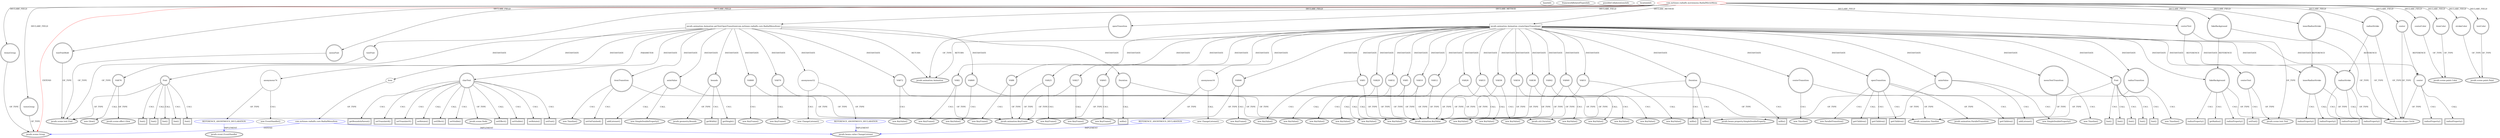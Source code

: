 digraph {
baseInfo[graphId=969,category="extension_graph",isAnonymous=false,possibleRelation=true]
frameworkRelatedTypesInfo[0="javafx.scene.Group"]
possibleCollaborationsInfo[0="969~CLIENT_METHOD_DECLARATION-INSTANTIATION-~javafx.scene.Group ~javafx.event.EventHandler ~false~true",1="969~CLIENT_METHOD_DECLARATION-INSTANTIATION-~javafx.scene.Group ~javafx.beans.value.ChangeListener ~false~true",2="969~CLIENT_METHOD_DECLARATION-PARAMETER_DECLARATION-~javafx.scene.Group ~javafx.scene.Group javafx.beans.value.ChangeListener ~false~false"]
locationInfo[projectName="MrLoNee-RadialFx",filePath="/MrLoNee-RadialFx/RadialFx-master/src/com/mrlonee/radialfx/moviemenu/RadialMovieMenu.java",contextSignature="RadialMovieMenu",graphId="969"]
0[label="com.mrlonee.radialfx.moviemenu.RadialMovieMenu",vertexType="ROOT_CLIENT_CLASS_DECLARATION",isFrameworkType=false,color=red]
1[label="javafx.scene.Group",vertexType="FRAMEWORK_CLASS_TYPE",isFrameworkType=true,peripheries=2]
2[label="center",vertexType="FIELD_DECLARATION",isFrameworkType=true,peripheries=2,shape=circle]
3[label="javafx.scene.shape.Circle",vertexType="FRAMEWORK_CLASS_TYPE",isFrameworkType=true,peripheries=2]
4[label="centerColor",vertexType="FIELD_DECLARATION",isFrameworkType=true,peripheries=2,shape=circle]
5[label="javafx.scene.paint.Color",vertexType="FRAMEWORK_CLASS_TYPE",isFrameworkType=true,peripheries=2]
6[label="centerText",vertexType="FIELD_DECLARATION",isFrameworkType=true,peripheries=2,shape=circle]
7[label="javafx.scene.text.Text",vertexType="FRAMEWORK_CLASS_TYPE",isFrameworkType=true,peripheries=2]
8[label="fakeBackground",vertexType="FIELD_DECLARATION",isFrameworkType=true,peripheries=2,shape=circle]
10[label="innerRadiusStroke",vertexType="FIELD_DECLARATION",isFrameworkType=true,peripheries=2,shape=circle]
12[label="itemColor",vertexType="FIELD_DECLARATION",isFrameworkType=true,peripheries=2,shape=circle]
14[label="itemsGroup",vertexType="FIELD_DECLARATION",isFrameworkType=true,peripheries=2,shape=circle]
16[label="menuFont",vertexType="FIELD_DECLARATION",isFrameworkType=true,peripheries=2,shape=circle]
17[label="javafx.scene.text.Font",vertexType="FRAMEWORK_CLASS_TYPE",isFrameworkType=true,peripheries=2]
18[label="openTransition",vertexType="FIELD_DECLARATION",isFrameworkType=true,peripheries=2,shape=circle]
19[label="javafx.animation.Animation",vertexType="FRAMEWORK_CLASS_TYPE",isFrameworkType=true,peripheries=2]
20[label="radiusStroke",vertexType="FIELD_DECLARATION",isFrameworkType=true,peripheries=2,shape=circle]
22[label="strokeColor",vertexType="FIELD_DECLARATION",isFrameworkType=true,peripheries=2,shape=circle]
23[label="javafx.scene.paint.Paint",vertexType="FRAMEWORK_CLASS_TYPE",isFrameworkType=true,peripheries=2]
24[label="textColor",vertexType="FIELD_DECLARATION",isFrameworkType=true,peripheries=2,shape=circle]
26[label="textFont",vertexType="FIELD_DECLARATION",isFrameworkType=true,peripheries=2,shape=circle]
28[label="textFontBold",vertexType="FIELD_DECLARATION",isFrameworkType=true,peripheries=2,shape=circle]
30[label="textsGroup",vertexType="FIELD_DECLARATION",isFrameworkType=true,peripheries=2,shape=circle]
32[label="javafx.animation.Animation createOpenTransition()",vertexType="CLIENT_METHOD_DECLARATION",isFrameworkType=false,shape=box]
35[label="openTransition",vertexType="VARIABLE_EXPRESION",isFrameworkType=true,peripheries=2,shape=circle]
36[label="javafx.animation.ParallelTransition",vertexType="FRAMEWORK_CLASS_TYPE",isFrameworkType=true,peripheries=2]
34[label="new ParallelTransition()",vertexType="CONSTRUCTOR_CALL",isFrameworkType=true,peripheries=2]
38[label="centerTransition",vertexType="VARIABLE_EXPRESION",isFrameworkType=true,peripheries=2,shape=circle]
39[label="javafx.animation.Timeline",vertexType="FRAMEWORK_CLASS_TYPE",isFrameworkType=true,peripheries=2]
37[label="new Timeline()",vertexType="CONSTRUCTOR_CALL",isFrameworkType=true,peripheries=2]
41[label="VAR2",vertexType="VARIABLE_EXPRESION",isFrameworkType=true,peripheries=2,shape=circle]
42[label="javafx.animation.KeyFrame",vertexType="FRAMEWORK_CLASS_TYPE",isFrameworkType=true,peripheries=2]
40[label="new KeyFrame()",vertexType="CONSTRUCTOR_CALL",isFrameworkType=true,peripheries=2]
44[label="VAR3",vertexType="VARIABLE_EXPRESION",isFrameworkType=true,peripheries=2,shape=circle]
45[label="javafx.animation.KeyValue",vertexType="FRAMEWORK_CLASS_TYPE",isFrameworkType=true,peripheries=2]
43[label="new KeyValue()",vertexType="CONSTRUCTOR_CALL",isFrameworkType=true,peripheries=2]
46[label="center",vertexType="VARIABLE_EXPRESION",isFrameworkType=true,peripheries=2,shape=circle]
47[label="radiusProperty()",vertexType="INSIDE_CALL",isFrameworkType=true,peripheries=2,shape=box]
50[label="VAR5",vertexType="VARIABLE_EXPRESION",isFrameworkType=true,peripheries=2,shape=circle]
49[label="new KeyValue()",vertexType="CONSTRUCTOR_CALL",isFrameworkType=true,peripheries=2]
52[label="fakeBackground",vertexType="VARIABLE_EXPRESION",isFrameworkType=true,peripheries=2,shape=circle]
53[label="radiusProperty()",vertexType="INSIDE_CALL",isFrameworkType=true,peripheries=2,shape=box]
56[label="getRadius()",vertexType="INSIDE_CALL",isFrameworkType=true,peripheries=2,shape=box]
58[label="VAR8",vertexType="VARIABLE_EXPRESION",isFrameworkType=true,peripheries=2,shape=circle]
57[label="new KeyFrame()",vertexType="CONSTRUCTOR_CALL",isFrameworkType=true,peripheries=2]
60[label="Duration",vertexType="VARIABLE_EXPRESION",isFrameworkType=true,peripheries=2,shape=circle]
62[label="javafx.util.Duration",vertexType="FRAMEWORK_CLASS_TYPE",isFrameworkType=true,peripheries=2]
61[label="millis()",vertexType="INSIDE_CALL",isFrameworkType=true,peripheries=2,shape=box]
64[label="VAR10",vertexType="VARIABLE_EXPRESION",isFrameworkType=true,peripheries=2,shape=circle]
63[label="new KeyValue()",vertexType="CONSTRUCTOR_CALL",isFrameworkType=true,peripheries=2]
67[label="radiusProperty()",vertexType="INSIDE_CALL",isFrameworkType=true,peripheries=2,shape=box]
69[label="VAR12",vertexType="VARIABLE_EXPRESION",isFrameworkType=true,peripheries=2,shape=circle]
68[label="new KeyValue()",vertexType="CONSTRUCTOR_CALL",isFrameworkType=true,peripheries=2]
72[label="radiusProperty()",vertexType="INSIDE_CALL",isFrameworkType=true,peripheries=2,shape=box]
74[label="getChildren()",vertexType="INSIDE_CALL",isFrameworkType=true,peripheries=2,shape=box]
76[label="animValue",vertexType="VARIABLE_EXPRESION",isFrameworkType=true,peripheries=2,shape=circle]
77[label="javafx.beans.property.SimpleDoubleProperty",vertexType="FRAMEWORK_CLASS_TYPE",isFrameworkType=true,peripheries=2]
75[label="new SimpleDoubleProperty()",vertexType="CONSTRUCTOR_CALL",isFrameworkType=true,peripheries=2]
79[label="anonymous16",vertexType="VARIABLE_EXPRESION",isFrameworkType=false,shape=circle]
80[label="REFERENCE_ANONYMOUS_DECLARATION",vertexType="REFERENCE_ANONYMOUS_DECLARATION",isFrameworkType=false,color=blue]
81[label="javafx.beans.value.ChangeListener",vertexType="FRAMEWORK_INTERFACE_TYPE",isFrameworkType=true,peripheries=2]
78[label="new ChangeListener()",vertexType="CONSTRUCTOR_CALL",isFrameworkType=false]
82[label="centerText",vertexType="VARIABLE_EXPRESION",isFrameworkType=true,peripheries=2,shape=circle]
83[label="setFont()",vertexType="INSIDE_CALL",isFrameworkType=true,peripheries=2,shape=box]
85[label="Font",vertexType="VARIABLE_EXPRESION",isFrameworkType=true,peripheries=2,shape=circle]
86[label="font()",vertexType="INSIDE_CALL",isFrameworkType=true,peripheries=2,shape=box]
89[label="font()",vertexType="INSIDE_CALL",isFrameworkType=true,peripheries=2,shape=box]
91[label="font()",vertexType="INSIDE_CALL",isFrameworkType=true,peripheries=2,shape=box]
93[label="font()",vertexType="INSIDE_CALL",isFrameworkType=true,peripheries=2,shape=box]
95[label="font()",vertexType="INSIDE_CALL",isFrameworkType=true,peripheries=2,shape=box]
97[label="addListener()",vertexType="INSIDE_CALL",isFrameworkType=true,peripheries=2,shape=box]
99[label="menuTextTransition",vertexType="VARIABLE_EXPRESION",isFrameworkType=true,peripheries=2,shape=circle]
98[label="new Timeline()",vertexType="CONSTRUCTOR_CALL",isFrameworkType=true,peripheries=2]
102[label="VAR25",vertexType="VARIABLE_EXPRESION",isFrameworkType=true,peripheries=2,shape=circle]
101[label="new KeyFrame()",vertexType="CONSTRUCTOR_CALL",isFrameworkType=true,peripheries=2]
105[label="VAR26",vertexType="VARIABLE_EXPRESION",isFrameworkType=true,peripheries=2,shape=circle]
104[label="new KeyValue()",vertexType="CONSTRUCTOR_CALL",isFrameworkType=true,peripheries=2]
108[label="VAR27",vertexType="VARIABLE_EXPRESION",isFrameworkType=true,peripheries=2,shape=circle]
107[label="new KeyFrame()",vertexType="CONSTRUCTOR_CALL",isFrameworkType=true,peripheries=2]
111[label="millis()",vertexType="INSIDE_CALL",isFrameworkType=true,peripheries=2,shape=box]
113[label="VAR29",vertexType="VARIABLE_EXPRESION",isFrameworkType=true,peripheries=2,shape=circle]
112[label="new KeyValue()",vertexType="CONSTRUCTOR_CALL",isFrameworkType=true,peripheries=2]
116[label="getChildren()",vertexType="INSIDE_CALL",isFrameworkType=true,peripheries=2,shape=box]
118[label="VAR31",vertexType="VARIABLE_EXPRESION",isFrameworkType=true,peripheries=2,shape=circle]
117[label="new KeyValue()",vertexType="CONSTRUCTOR_CALL",isFrameworkType=true,peripheries=2]
121[label="VAR32",vertexType="VARIABLE_EXPRESION",isFrameworkType=true,peripheries=2,shape=circle]
120[label="new KeyValue()",vertexType="CONSTRUCTOR_CALL",isFrameworkType=true,peripheries=2]
124[label="VAR33",vertexType="VARIABLE_EXPRESION",isFrameworkType=true,peripheries=2,shape=circle]
123[label="new KeyValue()",vertexType="CONSTRUCTOR_CALL",isFrameworkType=true,peripheries=2]
127[label="VAR34",vertexType="VARIABLE_EXPRESION",isFrameworkType=true,peripheries=2,shape=circle]
126[label="new KeyValue()",vertexType="CONSTRUCTOR_CALL",isFrameworkType=true,peripheries=2]
130[label="getChildren()",vertexType="INSIDE_CALL",isFrameworkType=true,peripheries=2,shape=box]
132[label="VAR36",vertexType="VARIABLE_EXPRESION",isFrameworkType=true,peripheries=2,shape=circle]
131[label="new KeyValue()",vertexType="CONSTRUCTOR_CALL",isFrameworkType=true,peripheries=2]
134[label="radiusStroke",vertexType="VARIABLE_EXPRESION",isFrameworkType=true,peripheries=2,shape=circle]
135[label="radiusProperty()",vertexType="INSIDE_CALL",isFrameworkType=true,peripheries=2,shape=box]
138[label="VAR38",vertexType="VARIABLE_EXPRESION",isFrameworkType=true,peripheries=2,shape=circle]
137[label="new KeyValue()",vertexType="CONSTRUCTOR_CALL",isFrameworkType=true,peripheries=2]
140[label="innerRadiusStroke",vertexType="VARIABLE_EXPRESION",isFrameworkType=true,peripheries=2,shape=circle]
141[label="radiusProperty()",vertexType="INSIDE_CALL",isFrameworkType=true,peripheries=2,shape=box]
144[label="VAR40",vertexType="VARIABLE_EXPRESION",isFrameworkType=true,peripheries=2,shape=circle]
143[label="new KeyValue()",vertexType="CONSTRUCTOR_CALL",isFrameworkType=true,peripheries=2]
147[label="radiusProperty()",vertexType="INSIDE_CALL",isFrameworkType=true,peripheries=2,shape=box]
149[label="VAR42",vertexType="VARIABLE_EXPRESION",isFrameworkType=true,peripheries=2,shape=circle]
148[label="new KeyValue()",vertexType="CONSTRUCTOR_CALL",isFrameworkType=true,peripheries=2]
152[label="radiusProperty()",vertexType="INSIDE_CALL",isFrameworkType=true,peripheries=2,shape=box]
154[label="radiusTransition",vertexType="VARIABLE_EXPRESION",isFrameworkType=true,peripheries=2,shape=circle]
153[label="new Timeline()",vertexType="CONSTRUCTOR_CALL",isFrameworkType=true,peripheries=2]
157[label="VAR45",vertexType="VARIABLE_EXPRESION",isFrameworkType=true,peripheries=2,shape=circle]
156[label="new KeyFrame()",vertexType="CONSTRUCTOR_CALL",isFrameworkType=true,peripheries=2]
160[label="VAR46",vertexType="VARIABLE_EXPRESION",isFrameworkType=true,peripheries=2,shape=circle]
159[label="new KeyFrame()",vertexType="CONSTRUCTOR_CALL",isFrameworkType=true,peripheries=2]
163[label="millis()",vertexType="INSIDE_CALL",isFrameworkType=true,peripheries=2,shape=box]
165[label="getChildren()",vertexType="INSIDE_CALL",isFrameworkType=true,peripheries=2,shape=box]
166[label="javafx.animation.Animation getTextOpenTransition(com.mrlonee.radialfx.core.RadialMenuItem)",vertexType="CLIENT_METHOD_DECLARATION",isFrameworkType=false,shape=box]
168[label="item",vertexType="PARAMETER_DECLARATION",isFrameworkType=false]
169[label="com.mrlonee.radialfx.core.RadialMenuItem",vertexType="REFERENCE_CLIENT_CLASS_DECLARATION",isFrameworkType=false,color=blue]
172[label="charText",vertexType="VARIABLE_EXPRESION",isFrameworkType=true,peripheries=2,shape=circle]
174[label="javafx.scene.Node",vertexType="FRAMEWORK_CLASS_TYPE",isFrameworkType=true,peripheries=2]
173[label="setEffect()",vertexType="INSIDE_CALL",isFrameworkType=true,peripheries=2,shape=box]
176[label="setVisible()",vertexType="INSIDE_CALL",isFrameworkType=true,peripheries=2,shape=box]
178[label="animValue",vertexType="VARIABLE_EXPRESION",isFrameworkType=true,peripheries=2,shape=circle]
177[label="new SimpleDoubleProperty()",vertexType="CONSTRUCTOR_CALL",isFrameworkType=true,peripheries=2]
181[label="anonymous52",vertexType="VARIABLE_EXPRESION",isFrameworkType=false,shape=circle]
182[label="REFERENCE_ANONYMOUS_DECLARATION",vertexType="REFERENCE_ANONYMOUS_DECLARATION",isFrameworkType=false,color=blue]
180[label="new ChangeListener()",vertexType="CONSTRUCTOR_CALL",isFrameworkType=false]
185[label="setRotate()",vertexType="INSIDE_CALL",isFrameworkType=true,peripheries=2,shape=box]
187[label="setFont()",vertexType="INSIDE_CALL",isFrameworkType=true,peripheries=2,shape=box]
189[label="getBoundsInParent()",vertexType="INSIDE_CALL",isFrameworkType=true,peripheries=2,shape=box]
190[label="bounds",vertexType="VARIABLE_EXPRESION",isFrameworkType=true,peripheries=2,shape=circle]
192[label="javafx.geometry.Bounds",vertexType="FRAMEWORK_CLASS_TYPE",isFrameworkType=true,peripheries=2]
191[label="getWidth()",vertexType="INSIDE_CALL",isFrameworkType=true,peripheries=2,shape=box]
194[label="getHeight()",vertexType="INSIDE_CALL",isFrameworkType=true,peripheries=2,shape=box]
196[label="setTranslateX()",vertexType="INSIDE_CALL",isFrameworkType=true,peripheries=2,shape=box]
198[label="setTranslateY()",vertexType="INSIDE_CALL",isFrameworkType=true,peripheries=2,shape=box]
200[label="setRotate()",vertexType="INSIDE_CALL",isFrameworkType=true,peripheries=2,shape=box]
201[label="Font",vertexType="VARIABLE_EXPRESION",isFrameworkType=true,peripheries=2,shape=circle]
202[label="font()",vertexType="INSIDE_CALL",isFrameworkType=true,peripheries=2,shape=box]
205[label="font()",vertexType="INSIDE_CALL",isFrameworkType=true,peripheries=2,shape=box]
207[label="font()",vertexType="INSIDE_CALL",isFrameworkType=true,peripheries=2,shape=box]
209[label="font()",vertexType="INSIDE_CALL",isFrameworkType=true,peripheries=2,shape=box]
211[label="font()",vertexType="INSIDE_CALL",isFrameworkType=true,peripheries=2,shape=box]
213[label="addListener()",vertexType="INSIDE_CALL",isFrameworkType=true,peripheries=2,shape=box]
215[label="itemTransition",vertexType="VARIABLE_EXPRESION",isFrameworkType=true,peripheries=2,shape=circle]
214[label="new Timeline()",vertexType="CONSTRUCTOR_CALL",isFrameworkType=true,peripheries=2]
218[label="VAR68",vertexType="VARIABLE_EXPRESION",isFrameworkType=true,peripheries=2,shape=circle]
217[label="new KeyFrame()",vertexType="CONSTRUCTOR_CALL",isFrameworkType=true,peripheries=2]
221[label="VAR69",vertexType="VARIABLE_EXPRESION",isFrameworkType=true,peripheries=2,shape=circle]
220[label="new KeyValue()",vertexType="CONSTRUCTOR_CALL",isFrameworkType=true,peripheries=2]
224[label="VAR70",vertexType="VARIABLE_EXPRESION",isFrameworkType=true,peripheries=2,shape=circle]
223[label="new KeyFrame()",vertexType="CONSTRUCTOR_CALL",isFrameworkType=true,peripheries=2]
226[label="Duration",vertexType="VARIABLE_EXPRESION",isFrameworkType=true,peripheries=2,shape=circle]
227[label="millis()",vertexType="INSIDE_CALL",isFrameworkType=true,peripheries=2,shape=box]
230[label="VAR72",vertexType="VARIABLE_EXPRESION",isFrameworkType=true,peripheries=2,shape=circle]
229[label="new KeyValue()",vertexType="CONSTRUCTOR_CALL",isFrameworkType=true,peripheries=2]
233[label="setOnFinished()",vertexType="INSIDE_CALL",isFrameworkType=true,peripheries=2,shape=box]
235[label="anonymous74",vertexType="VARIABLE_EXPRESION",isFrameworkType=false,shape=circle]
236[label="REFERENCE_ANONYMOUS_DECLARATION",vertexType="REFERENCE_ANONYMOUS_DECLARATION",isFrameworkType=false,color=blue]
237[label="javafx.event.EventHandler",vertexType="FRAMEWORK_INTERFACE_TYPE",isFrameworkType=true,peripheries=2]
234[label="new EventHandler()",vertexType="CONSTRUCTOR_CALL",isFrameworkType=false]
239[label="setEffect()",vertexType="INSIDE_CALL",isFrameworkType=true,peripheries=2,shape=box]
241[label="VAR76",vertexType="VARIABLE_EXPRESION",isFrameworkType=true,peripheries=2,shape=circle]
242[label="javafx.scene.effect.Glow",vertexType="FRAMEWORK_CLASS_TYPE",isFrameworkType=true,peripheries=2]
240[label="new Glow()",vertexType="CONSTRUCTOR_CALL",isFrameworkType=true,peripheries=2]
244[label="setVisible()",vertexType="INSIDE_CALL",isFrameworkType=true,peripheries=2,shape=box]
0->1[label="EXTEND",color=red]
0->2[label="DECLARE_FIELD"]
2->3[label="OF_TYPE"]
0->4[label="DECLARE_FIELD"]
4->5[label="OF_TYPE"]
0->6[label="DECLARE_FIELD"]
6->7[label="OF_TYPE"]
0->8[label="DECLARE_FIELD"]
8->3[label="OF_TYPE"]
0->10[label="DECLARE_FIELD"]
10->3[label="OF_TYPE"]
0->12[label="DECLARE_FIELD"]
12->5[label="OF_TYPE"]
0->14[label="DECLARE_FIELD"]
14->1[label="OF_TYPE"]
0->16[label="DECLARE_FIELD"]
16->17[label="OF_TYPE"]
0->18[label="DECLARE_FIELD"]
18->19[label="OF_TYPE"]
0->20[label="DECLARE_FIELD"]
20->3[label="OF_TYPE"]
0->22[label="DECLARE_FIELD"]
22->23[label="OF_TYPE"]
0->24[label="DECLARE_FIELD"]
24->23[label="OF_TYPE"]
0->26[label="DECLARE_FIELD"]
26->17[label="OF_TYPE"]
0->28[label="DECLARE_FIELD"]
28->17[label="OF_TYPE"]
0->30[label="DECLARE_FIELD"]
30->1[label="OF_TYPE"]
0->32[label="DECLARE_METHOD"]
32->19[label="RETURN"]
32->35[label="INSTANTIATE"]
35->36[label="OF_TYPE"]
35->34[label="CALL"]
32->38[label="INSTANTIATE"]
38->39[label="OF_TYPE"]
38->37[label="CALL"]
32->41[label="INSTANTIATE"]
41->42[label="OF_TYPE"]
41->40[label="CALL"]
32->44[label="INSTANTIATE"]
44->45[label="OF_TYPE"]
44->43[label="CALL"]
32->46[label="INSTANTIATE"]
2->46[label="REFERENCE"]
46->3[label="OF_TYPE"]
46->47[label="CALL"]
32->50[label="INSTANTIATE"]
50->45[label="OF_TYPE"]
50->49[label="CALL"]
32->52[label="INSTANTIATE"]
8->52[label="REFERENCE"]
52->3[label="OF_TYPE"]
52->53[label="CALL"]
52->56[label="CALL"]
32->58[label="INSTANTIATE"]
58->42[label="OF_TYPE"]
58->57[label="CALL"]
32->60[label="INSTANTIATE"]
60->62[label="OF_TYPE"]
60->61[label="CALL"]
32->64[label="INSTANTIATE"]
64->45[label="OF_TYPE"]
64->63[label="CALL"]
46->67[label="CALL"]
32->69[label="INSTANTIATE"]
69->45[label="OF_TYPE"]
69->68[label="CALL"]
52->72[label="CALL"]
35->74[label="CALL"]
32->76[label="INSTANTIATE"]
76->77[label="OF_TYPE"]
76->75[label="CALL"]
32->79[label="INSTANTIATE"]
80->81[label="IMPLEMENT",color=blue]
79->80[label="OF_TYPE"]
79->78[label="CALL"]
32->82[label="INSTANTIATE"]
6->82[label="REFERENCE"]
82->7[label="OF_TYPE"]
82->83[label="CALL"]
32->85[label="INSTANTIATE"]
85->17[label="OF_TYPE"]
85->86[label="CALL"]
85->89[label="CALL"]
85->91[label="CALL"]
85->93[label="CALL"]
85->95[label="CALL"]
76->97[label="CALL"]
32->99[label="INSTANTIATE"]
99->39[label="OF_TYPE"]
99->98[label="CALL"]
32->102[label="INSTANTIATE"]
102->42[label="OF_TYPE"]
102->101[label="CALL"]
32->105[label="INSTANTIATE"]
105->45[label="OF_TYPE"]
105->104[label="CALL"]
32->108[label="INSTANTIATE"]
108->42[label="OF_TYPE"]
108->107[label="CALL"]
60->111[label="CALL"]
32->113[label="INSTANTIATE"]
113->45[label="OF_TYPE"]
113->112[label="CALL"]
35->116[label="CALL"]
32->118[label="INSTANTIATE"]
118->45[label="OF_TYPE"]
118->117[label="CALL"]
32->121[label="INSTANTIATE"]
121->45[label="OF_TYPE"]
121->120[label="CALL"]
32->124[label="INSTANTIATE"]
124->45[label="OF_TYPE"]
124->123[label="CALL"]
32->127[label="INSTANTIATE"]
127->45[label="OF_TYPE"]
127->126[label="CALL"]
35->130[label="CALL"]
32->132[label="INSTANTIATE"]
132->45[label="OF_TYPE"]
132->131[label="CALL"]
32->134[label="INSTANTIATE"]
20->134[label="REFERENCE"]
134->3[label="OF_TYPE"]
134->135[label="CALL"]
32->138[label="INSTANTIATE"]
138->45[label="OF_TYPE"]
138->137[label="CALL"]
32->140[label="INSTANTIATE"]
10->140[label="REFERENCE"]
140->3[label="OF_TYPE"]
140->141[label="CALL"]
32->144[label="INSTANTIATE"]
144->45[label="OF_TYPE"]
144->143[label="CALL"]
134->147[label="CALL"]
32->149[label="INSTANTIATE"]
149->45[label="OF_TYPE"]
149->148[label="CALL"]
140->152[label="CALL"]
32->154[label="INSTANTIATE"]
154->39[label="OF_TYPE"]
154->153[label="CALL"]
32->157[label="INSTANTIATE"]
157->42[label="OF_TYPE"]
157->156[label="CALL"]
32->160[label="INSTANTIATE"]
160->42[label="OF_TYPE"]
160->159[label="CALL"]
60->163[label="CALL"]
35->165[label="CALL"]
0->166[label="DECLARE_METHOD"]
166->19[label="RETURN"]
169->1[label="EXTEND",color=blue]
169->81[label="IMPLEMENT",color=blue]
168->169[label="OF_TYPE"]
166->168[label="PARAMETER"]
166->172[label="INSTANTIATE"]
172->174[label="OF_TYPE"]
172->173[label="CALL"]
172->176[label="CALL"]
166->178[label="INSTANTIATE"]
178->77[label="OF_TYPE"]
178->177[label="CALL"]
166->181[label="INSTANTIATE"]
182->81[label="IMPLEMENT",color=blue]
181->182[label="OF_TYPE"]
181->180[label="CALL"]
172->185[label="CALL"]
172->187[label="CALL"]
172->189[label="CALL"]
166->190[label="INSTANTIATE"]
190->192[label="OF_TYPE"]
190->191[label="CALL"]
190->194[label="CALL"]
172->196[label="CALL"]
172->198[label="CALL"]
172->200[label="CALL"]
166->201[label="INSTANTIATE"]
201->17[label="OF_TYPE"]
201->202[label="CALL"]
201->205[label="CALL"]
201->207[label="CALL"]
201->209[label="CALL"]
201->211[label="CALL"]
178->213[label="CALL"]
166->215[label="INSTANTIATE"]
215->39[label="OF_TYPE"]
215->214[label="CALL"]
166->218[label="INSTANTIATE"]
218->42[label="OF_TYPE"]
218->217[label="CALL"]
166->221[label="INSTANTIATE"]
221->45[label="OF_TYPE"]
221->220[label="CALL"]
166->224[label="INSTANTIATE"]
224->42[label="OF_TYPE"]
224->223[label="CALL"]
166->226[label="INSTANTIATE"]
226->62[label="OF_TYPE"]
226->227[label="CALL"]
166->230[label="INSTANTIATE"]
230->45[label="OF_TYPE"]
230->229[label="CALL"]
215->233[label="CALL"]
166->235[label="INSTANTIATE"]
236->237[label="IMPLEMENT",color=blue]
235->236[label="OF_TYPE"]
235->234[label="CALL"]
172->239[label="CALL"]
166->241[label="INSTANTIATE"]
241->242[label="OF_TYPE"]
241->240[label="CALL"]
172->244[label="CALL"]
}
